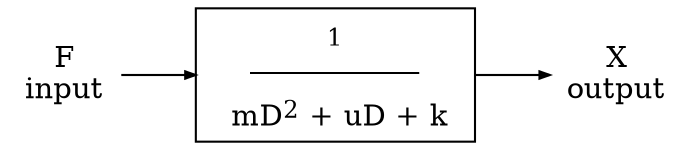 digraph {

	rankdir=LR;
	a [shape=none, label="F\ninput"];
	c [shape=none, label="X\noutput"];
	b [shape=box , label=< <sub>1</sub> <br/>____________<br /> <br />  mD<sup>2</sup> + uD + k <br />>]

	a -> b [arrowsize = 0.5]
	b -> c [arrowsize = 0.5]

}
